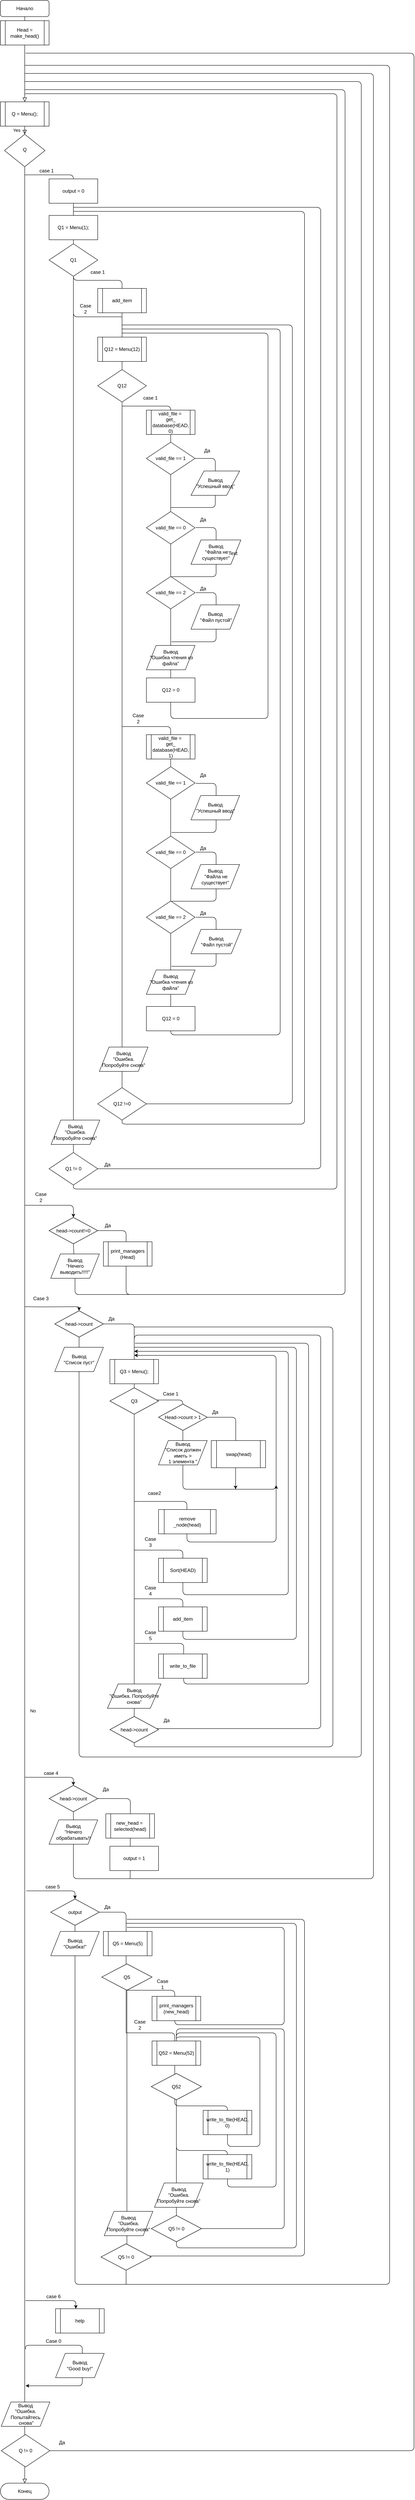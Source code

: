 <mxfile version="13.1.5" type="device"><diagram id="_tp3dQzSY6kzdeg2swQY" name="Page-1"><mxGraphModel dx="5112" dy="2320" grid="1" gridSize="10" guides="1" tooltips="1" connect="1" arrows="1" fold="1" page="1" pageScale="1" pageWidth="827" pageHeight="1169" math="0" shadow="0"><root><mxCell id="0"/><mxCell id="1" parent="0"/><mxCell id="30OPwIiuVZA_b01aqFRT-152" value="" style="endArrow=none;html=1;exitX=0.5;exitY=1;exitDx=0;exitDy=0;edgeStyle=orthogonalEdgeStyle;" edge="1" parent="1" source="30OPwIiuVZA_b01aqFRT-278"><mxGeometry width="50" height="50" relative="1" as="geometry"><mxPoint x="330" y="5710" as="sourcePoint"/><mxPoint x="422" y="5300" as="targetPoint"/><Array as="points"><mxPoint x="540" y="5455"/><mxPoint x="540" y="5540"/><mxPoint x="810" y="5540"/><mxPoint x="810" y="5300"/></Array></mxGeometry></mxCell><mxCell id="30OPwIiuVZA_b01aqFRT-153" value="" style="endArrow=none;html=1;exitX=0.5;exitY=1;exitDx=0;exitDy=0;edgeStyle=orthogonalEdgeStyle;" edge="1" parent="1" source="30OPwIiuVZA_b01aqFRT-204"><mxGeometry width="50" height="50" relative="1" as="geometry"><mxPoint x="280" y="5750" as="sourcePoint"/><mxPoint x="170" y="710" as="targetPoint"/><Array as="points"><mxPoint x="294" y="6180"/><mxPoint x="1070" y="6180"/><mxPoint x="1070" y="710"/><mxPoint x="170" y="710"/></Array></mxGeometry></mxCell><mxCell id="30OPwIiuVZA_b01aqFRT-154" value="" style="endArrow=none;html=1;exitX=0.5;exitY=1;exitDx=0;exitDy=0;edgeStyle=orthogonalEdgeStyle;" edge="1" parent="1" source="30OPwIiuVZA_b01aqFRT-278"><mxGeometry width="50" height="50" relative="1" as="geometry"><mxPoint x="240" y="5930" as="sourcePoint"/><mxPoint x="422" y="5280" as="targetPoint"/><Array as="points"><mxPoint x="422" y="6110"/><mxPoint x="860" y="6110"/><mxPoint x="860" y="5280"/></Array></mxGeometry></mxCell><mxCell id="30OPwIiuVZA_b01aqFRT-155" value="" style="endArrow=none;html=1;exitX=0.5;exitY=1;exitDx=0;exitDy=0;edgeStyle=orthogonalEdgeStyle;" edge="1" parent="1" source="30OPwIiuVZA_b01aqFRT-280"><mxGeometry width="50" height="50" relative="1" as="geometry"><mxPoint x="660" y="6070" as="sourcePoint"/><mxPoint x="420" y="5290" as="targetPoint"/><Array as="points"><mxPoint x="544" y="6090"/><mxPoint x="840" y="6090"/><mxPoint x="840" y="5290"/></Array></mxGeometry></mxCell><mxCell id="30OPwIiuVZA_b01aqFRT-156" value="" style="endArrow=none;html=1;exitX=0.5;exitY=1;exitDx=0;exitDy=0;edgeStyle=orthogonalEdgeStyle;entryX=0.5;entryY=0;entryDx=0;entryDy=0;" edge="1" parent="1" source="30OPwIiuVZA_b01aqFRT-280" target="30OPwIiuVZA_b01aqFRT-279"><mxGeometry width="50" height="50" relative="1" as="geometry"><mxPoint x="490" y="5980" as="sourcePoint"/><mxPoint x="420" y="5290" as="targetPoint"/><Array as="points"><mxPoint x="544" y="5850"/><mxPoint x="670" y="5850"/><mxPoint x="670" y="5940"/><mxPoint x="790" y="5940"/><mxPoint x="790" y="5560"/><mxPoint x="544" y="5560"/></Array></mxGeometry></mxCell><mxCell id="30OPwIiuVZA_b01aqFRT-157" value="" style="endArrow=none;html=1;edgeStyle=orthogonalEdgeStyle;entryX=0.5;entryY=0;entryDx=0;entryDy=0;" edge="1" parent="1" target="30OPwIiuVZA_b01aqFRT-279"><mxGeometry width="50" height="50" relative="1" as="geometry"><mxPoint x="420" y="5560" as="sourcePoint"/><mxPoint x="420" y="5300" as="targetPoint"/><Array as="points"><mxPoint x="540" y="5560"/><mxPoint x="540" y="5740"/><mxPoint x="670" y="5740"/><mxPoint x="670" y="5840"/><mxPoint x="750" y="5840"/><mxPoint x="750" y="5570"/><mxPoint x="544" y="5570"/></Array></mxGeometry></mxCell><mxCell id="30OPwIiuVZA_b01aqFRT-158" value="" style="endArrow=none;html=1;exitX=0.5;exitY=1;exitDx=0;exitDy=0;edgeStyle=orthogonalEdgeStyle;" edge="1" parent="1" source="30OPwIiuVZA_b01aqFRT-198"><mxGeometry width="50" height="50" relative="1" as="geometry"><mxPoint x="360" y="5270" as="sourcePoint"/><mxPoint x="170" y="730" as="targetPoint"/><Array as="points"><mxPoint x="290" y="5180"/><mxPoint x="1030" y="5180"/><mxPoint x="1030" y="730"/></Array></mxGeometry></mxCell><mxCell id="30OPwIiuVZA_b01aqFRT-159" value="" style="endArrow=none;html=1;exitX=0.5;exitY=1;exitDx=0;exitDy=0;edgeStyle=orthogonalEdgeStyle;" edge="1" parent="1" source="30OPwIiuVZA_b01aqFRT-268"><mxGeometry width="50" height="50" relative="1" as="geometry"><mxPoint x="290" y="4870" as="sourcePoint"/><mxPoint x="170" y="750" as="targetPoint"/><Array as="points"><mxPoint x="304" y="4880"/><mxPoint x="1000" y="4880"/><mxPoint x="1000" y="750"/></Array></mxGeometry></mxCell><mxCell id="30OPwIiuVZA_b01aqFRT-160" value="" style="endArrow=none;html=1;edgeStyle=orthogonalEdgeStyle;" edge="1" parent="1"><mxGeometry width="50" height="50" relative="1" as="geometry"><mxPoint x="442" y="4600" as="sourcePoint"/><mxPoint x="442" y="3860" as="targetPoint"/><Array as="points"><mxPoint x="562" y="4600"/><mxPoint x="562" y="4700"/><mxPoint x="870" y="4700"/><mxPoint x="870" y="3860"/><mxPoint x="450" y="3860"/></Array></mxGeometry></mxCell><mxCell id="30OPwIiuVZA_b01aqFRT-161" value="" style="endArrow=none;html=1;edgeStyle=orthogonalEdgeStyle;" edge="1" parent="1"><mxGeometry width="50" height="50" relative="1" as="geometry"><mxPoint x="440" y="4490" as="sourcePoint"/><mxPoint x="440" y="3870" as="targetPoint"/><Array as="points"><mxPoint x="560" y="4490"/><mxPoint x="560" y="4590"/><mxPoint x="840" y="4590"/></Array></mxGeometry></mxCell><mxCell id="30OPwIiuVZA_b01aqFRT-162" value="" style="endArrow=none;html=1;exitX=0.5;exitY=1;exitDx=0;exitDy=0;edgeStyle=orthogonalEdgeStyle;" edge="1" parent="1" source="30OPwIiuVZA_b01aqFRT-216"><mxGeometry width="50" height="50" relative="1" as="geometry"><mxPoint x="490" y="4700" as="sourcePoint"/><mxPoint x="440" y="3830" as="targetPoint"/><Array as="points"><mxPoint x="440" y="3840"/><mxPoint x="900" y="3840"/><mxPoint x="900" y="4810"/><mxPoint x="440" y="4810"/></Array></mxGeometry></mxCell><mxCell id="30OPwIiuVZA_b01aqFRT-163" value="" style="endArrow=none;html=1;exitX=1;exitY=0.5;exitDx=0;exitDy=0;edgeStyle=orthogonalEdgeStyle;" edge="1" parent="1" source="30OPwIiuVZA_b01aqFRT-195"><mxGeometry width="50" height="50" relative="1" as="geometry"><mxPoint x="490" y="3720" as="sourcePoint"/><mxPoint x="170" y="770" as="targetPoint"/><Array as="points"><mxPoint x="420" y="3583"/><mxPoint x="420" y="3740"/><mxPoint x="960" y="3740"/><mxPoint x="960" y="770"/></Array></mxGeometry></mxCell><mxCell id="30OPwIiuVZA_b01aqFRT-164" value="" style="endArrow=none;html=1;exitX=0.5;exitY=1;exitDx=0;exitDy=0;edgeStyle=orthogonalEdgeStyle;" edge="1" parent="1" source="30OPwIiuVZA_b01aqFRT-231"><mxGeometry width="50" height="50" relative="1" as="geometry"><mxPoint x="190" y="1700" as="sourcePoint"/><mxPoint x="290" y="1060" as="targetPoint"/><Array as="points"><mxPoint x="290" y="3430"/><mxPoint x="900" y="3430"/><mxPoint x="900" y="1060"/></Array></mxGeometry></mxCell><mxCell id="30OPwIiuVZA_b01aqFRT-165" value="" style="endArrow=none;html=1;exitX=1;exitY=0.5;exitDx=0;exitDy=0;edgeStyle=orthogonalEdgeStyle;" edge="1" parent="1"><mxGeometry width="50" height="50" relative="1" as="geometry"><mxPoint x="592" y="2480" as="sourcePoint"/><mxPoint x="532" y="2601" as="targetPoint"/><Array as="points"><mxPoint x="642" y="2480"/><mxPoint x="642" y="2601"/></Array></mxGeometry></mxCell><mxCell id="30OPwIiuVZA_b01aqFRT-166" value="" style="endArrow=none;html=1;edgeStyle=orthogonalEdgeStyle;exitX=1;exitY=0.5;exitDx=0;exitDy=0;" edge="1" parent="1" source="30OPwIiuVZA_b01aqFRT-255"><mxGeometry width="50" height="50" relative="1" as="geometry"><mxPoint x="410" y="3120" as="sourcePoint"/><mxPoint x="410" y="1350" as="targetPoint"/><Array as="points"><mxPoint x="830" y="3270"/><mxPoint x="830" y="1350"/></Array></mxGeometry></mxCell><mxCell id="30OPwIiuVZA_b01aqFRT-167" value="" style="endArrow=none;html=1;" edge="1" parent="1"><mxGeometry width="50" height="50" relative="1" as="geometry"><mxPoint x="410" y="3110" as="sourcePoint"/><mxPoint x="410" y="1343.6" as="targetPoint"/></mxGeometry></mxCell><mxCell id="30OPwIiuVZA_b01aqFRT-168" value="" style="endArrow=none;html=1;exitX=1;exitY=0.5;exitDx=0;exitDy=0;edgeStyle=orthogonalEdgeStyle;" edge="1" parent="1"><mxGeometry width="50" height="50" relative="1" as="geometry"><mxPoint x="592" y="2649.5" as="sourcePoint"/><mxPoint x="532" y="2770.5" as="targetPoint"/><Array as="points"><mxPoint x="642" y="2649.5"/><mxPoint x="642" y="2770.5"/></Array></mxGeometry></mxCell><mxCell id="30OPwIiuVZA_b01aqFRT-169" value="" style="endArrow=none;html=1;exitX=1;exitY=0.5;exitDx=0;exitDy=0;edgeStyle=orthogonalEdgeStyle;fontStyle=1" edge="1" parent="1"><mxGeometry width="50" height="50" relative="1" as="geometry"><mxPoint x="592" y="2810" as="sourcePoint"/><mxPoint x="532" y="2931" as="targetPoint"/><Array as="points"><mxPoint x="642" y="2810"/><mxPoint x="642" y="2931"/></Array></mxGeometry></mxCell><mxCell id="30OPwIiuVZA_b01aqFRT-170" value="" style="endArrow=none;html=1;edgeStyle=orthogonalEdgeStyle;" edge="1" parent="1"><mxGeometry width="50" height="50" relative="1" as="geometry"><mxPoint x="410" y="2340" as="sourcePoint"/><mxPoint x="410" y="1360" as="targetPoint"/><Array as="points"><mxPoint x="530" y="2340"/><mxPoint x="530" y="3100"/><mxPoint x="800" y="3100"/><mxPoint x="800" y="1360"/><mxPoint x="410" y="1360"/></Array></mxGeometry></mxCell><mxCell id="30OPwIiuVZA_b01aqFRT-171" value="" style="endArrow=none;html=1;entryX=0.5;entryY=0;entryDx=0;entryDy=0;edgeStyle=orthogonalEdgeStyle;" edge="1" parent="1" target="30OPwIiuVZA_b01aqFRT-255"><mxGeometry width="50" height="50" relative="1" as="geometry"><mxPoint x="170" y="980" as="sourcePoint"/><mxPoint x="280" y="1560" as="targetPoint"/><Array as="points"><mxPoint x="290" y="980"/><mxPoint x="290" y="1240"/><mxPoint x="410" y="1240"/></Array></mxGeometry></mxCell><mxCell id="30OPwIiuVZA_b01aqFRT-172" value="" style="endArrow=none;html=1;edgeStyle=orthogonalEdgeStyle;" edge="1" parent="1"><mxGeometry width="50" height="50" relative="1" as="geometry"><mxPoint x="410" y="1550" as="sourcePoint"/><mxPoint x="410" y="1370" as="targetPoint"/><Array as="points"><mxPoint x="410" y="1550"/><mxPoint x="530" y="1550"/><mxPoint x="530" y="2320"/><mxPoint x="770" y="2320"/><mxPoint x="770" y="1370"/></Array></mxGeometry></mxCell><mxCell id="30OPwIiuVZA_b01aqFRT-173" value="" style="endArrow=none;html=1;exitX=1;exitY=0.5;exitDx=0;exitDy=0;edgeStyle=orthogonalEdgeStyle;" edge="1" parent="1"><mxGeometry width="50" height="50" relative="1" as="geometry"><mxPoint x="592" y="1849.5" as="sourcePoint"/><mxPoint x="532" y="1970.5" as="targetPoint"/><Array as="points"><mxPoint x="642" y="1849.5"/><mxPoint x="642" y="1970.5"/></Array></mxGeometry></mxCell><mxCell id="30OPwIiuVZA_b01aqFRT-174" value="" style="endArrow=none;html=1;exitX=1;exitY=0.5;exitDx=0;exitDy=0;edgeStyle=orthogonalEdgeStyle;" edge="1" parent="1"><mxGeometry width="50" height="50" relative="1" as="geometry"><mxPoint x="592" y="2010" as="sourcePoint"/><mxPoint x="532" y="2131" as="targetPoint"/><Array as="points"><mxPoint x="642" y="2010"/><mxPoint x="642" y="2131"/></Array></mxGeometry></mxCell><mxCell id="30OPwIiuVZA_b01aqFRT-175" value="" style="endArrow=none;html=1;exitX=1;exitY=0.5;exitDx=0;exitDy=0;edgeStyle=orthogonalEdgeStyle;" edge="1" parent="1" source="30OPwIiuVZA_b01aqFRT-236"><mxGeometry width="50" height="50" relative="1" as="geometry"><mxPoint x="940" y="1830" as="sourcePoint"/><mxPoint x="530" y="1800" as="targetPoint"/><Array as="points"><mxPoint x="640" y="1679"/><mxPoint x="640" y="1800"/></Array></mxGeometry></mxCell><mxCell id="30OPwIiuVZA_b01aqFRT-176" value="" style="endArrow=classic;html=1;edgeStyle=orthogonalEdgeStyle;" edge="1" parent="1"><mxGeometry width="50" height="50" relative="1" as="geometry"><mxPoint x="172" y="6340" as="sourcePoint"/><mxPoint x="172" y="6430" as="targetPoint"/><Array as="points"><mxPoint x="312" y="6330"/><mxPoint x="312" y="6430"/></Array></mxGeometry></mxCell><mxCell id="30OPwIiuVZA_b01aqFRT-177" value="" style="endArrow=none;html=1;exitX=1;exitY=0.5;exitDx=0;exitDy=0;edgeStyle=orthogonalEdgeStyle;" edge="1" parent="1" source="30OPwIiuVZA_b01aqFRT-204"><mxGeometry width="50" height="50" relative="1" as="geometry"><mxPoint x="710" y="5630" as="sourcePoint"/><mxPoint x="420" y="5560" as="targetPoint"/><Array as="points"><mxPoint x="420" y="5263"/><mxPoint x="420" y="5390"/></Array></mxGeometry></mxCell><mxCell id="30OPwIiuVZA_b01aqFRT-178" value="" style="endArrow=none;html=1;exitX=1;exitY=0.5;exitDx=0;exitDy=0;edgeStyle=orthogonalEdgeStyle;" edge="1" parent="1" source="30OPwIiuVZA_b01aqFRT-198"><mxGeometry width="50" height="50" relative="1" as="geometry"><mxPoint x="690" y="5190" as="sourcePoint"/><mxPoint x="430" y="5180" as="targetPoint"/></mxGeometry></mxCell><mxCell id="30OPwIiuVZA_b01aqFRT-179" value="" style="endArrow=classic;html=1;edgeStyle=orthogonalEdgeStyle;" edge="1" parent="1"><mxGeometry width="50" height="50" relative="1" as="geometry"><mxPoint x="440" y="4370" as="sourcePoint"/><mxPoint x="440" y="3880" as="targetPoint"/><Array as="points"><mxPoint x="560" y="4370"/><mxPoint x="560" y="4480"/><mxPoint x="820" y="4480"/><mxPoint x="820" y="3880"/><mxPoint x="440" y="3880"/></Array></mxGeometry></mxCell><mxCell id="30OPwIiuVZA_b01aqFRT-180" value="" style="endArrow=classic;html=1;edgeStyle=orthogonalEdgeStyle;" edge="1" parent="1"><mxGeometry width="50" height="50" relative="1" as="geometry"><mxPoint x="440" y="4250" as="sourcePoint"/><mxPoint x="790" y="4210" as="targetPoint"/><Array as="points"><mxPoint x="570" y="4250"/><mxPoint x="570" y="4350"/><mxPoint x="790" y="4350"/></Array></mxGeometry></mxCell><mxCell id="30OPwIiuVZA_b01aqFRT-181" value="" style="endArrow=classic;html=1;exitX=1;exitY=0.5;exitDx=0;exitDy=0;edgeStyle=orthogonalEdgeStyle;" edge="1" parent="1" source="30OPwIiuVZA_b01aqFRT-217"><mxGeometry width="50" height="50" relative="1" as="geometry"><mxPoint x="430" y="4250" as="sourcePoint"/><mxPoint x="690" y="4220" as="targetPoint"/></mxGeometry></mxCell><mxCell id="30OPwIiuVZA_b01aqFRT-182" value="" style="endArrow=classic;html=1;edgeStyle=orthogonalEdgeStyle;" edge="1" parent="1" source="30OPwIiuVZA_b01aqFRT-268"><mxGeometry width="50" height="50" relative="1" as="geometry"><mxPoint x="170" y="3770" as="sourcePoint"/><mxPoint x="440" y="3890" as="targetPoint"/><Array as="points"><mxPoint x="440" y="3813"/><mxPoint x="440" y="4000"/><mxPoint x="560" y="4000"/><mxPoint x="560" y="4220"/><mxPoint x="790" y="4220"/><mxPoint x="790" y="3890"/><mxPoint x="440" y="3890"/></Array></mxGeometry></mxCell><mxCell id="30OPwIiuVZA_b01aqFRT-183" value="" style="endArrow=classic;html=1;exitX=0.5;exitY=1;exitDx=0;exitDy=0;entryX=0.5;entryY=1;entryDx=0;entryDy=0;" edge="1" parent="1" source="30OPwIiuVZA_b01aqFRT-195" target="30OPwIiuVZA_b01aqFRT-196"><mxGeometry width="50" height="50" relative="1" as="geometry"><mxPoint x="360" y="4330" as="sourcePoint"/><mxPoint x="410" y="4280" as="targetPoint"/></mxGeometry></mxCell><mxCell id="30OPwIiuVZA_b01aqFRT-184" value="" style="rounded=0;html=1;jettySize=auto;orthogonalLoop=1;fontSize=11;endArrow=block;endFill=0;endSize=8;strokeWidth=1;shadow=0;labelBackgroundColor=none;edgeStyle=orthogonalEdgeStyle;entryX=0.5;entryY=0;entryDx=0;entryDy=0;" edge="1" parent="1" source="30OPwIiuVZA_b01aqFRT-185" target="30OPwIiuVZA_b01aqFRT-190"><mxGeometry relative="1" as="geometry"><mxPoint x="170" y="640" as="targetPoint"/></mxGeometry></mxCell><mxCell id="30OPwIiuVZA_b01aqFRT-185" value="Начало" style="rounded=1;whiteSpace=wrap;html=1;fontSize=12;glass=0;strokeWidth=1;shadow=0;" vertex="1" parent="1"><mxGeometry x="110" y="550" width="120" height="40" as="geometry"/></mxCell><mxCell id="30OPwIiuVZA_b01aqFRT-186" value="Yes" style="rounded=0;html=1;jettySize=auto;orthogonalLoop=1;fontSize=11;endArrow=block;endFill=0;endSize=8;strokeWidth=1;shadow=0;labelBackgroundColor=none;edgeStyle=orthogonalEdgeStyle;exitX=0.5;exitY=1;exitDx=0;exitDy=0;" edge="1" parent="1" source="30OPwIiuVZA_b01aqFRT-190" target="30OPwIiuVZA_b01aqFRT-188"><mxGeometry y="20" relative="1" as="geometry"><mxPoint as="offset"/><mxPoint x="170" y="940" as="sourcePoint"/></mxGeometry></mxCell><mxCell id="30OPwIiuVZA_b01aqFRT-187" value="No" style="rounded=0;html=1;jettySize=auto;orthogonalLoop=1;fontSize=11;endArrow=block;endFill=0;endSize=8;strokeWidth=1;shadow=0;labelBackgroundColor=none;edgeStyle=orthogonalEdgeStyle;entryX=0.5;entryY=0;entryDx=0;entryDy=0;" edge="1" parent="1" source="30OPwIiuVZA_b01aqFRT-188" target="30OPwIiuVZA_b01aqFRT-189"><mxGeometry x="0.333" y="20" relative="1" as="geometry"><mxPoint as="offset"/><mxPoint x="170" y="2130" as="targetPoint"/><Array as="points"><mxPoint x="170" y="2690"/></Array></mxGeometry></mxCell><mxCell id="30OPwIiuVZA_b01aqFRT-188" value="Q" style="rhombus;whiteSpace=wrap;html=1;shadow=0;fontFamily=Helvetica;fontSize=12;align=center;strokeWidth=1;spacing=6;spacingTop=-4;" vertex="1" parent="1"><mxGeometry x="120" y="880" width="100" height="80" as="geometry"/></mxCell><mxCell id="30OPwIiuVZA_b01aqFRT-189" value="Конец" style="rounded=1;whiteSpace=wrap;html=1;fontSize=12;glass=0;strokeWidth=1;shadow=0;arcSize=50;" vertex="1" parent="1"><mxGeometry x="110" y="6670" width="120" height="40" as="geometry"/></mxCell><mxCell id="30OPwIiuVZA_b01aqFRT-190" value="Q = Menu();" style="shape=process;whiteSpace=wrap;html=1;backgroundOutline=1;" vertex="1" parent="1"><mxGeometry x="110" y="800" width="120" height="60" as="geometry"/></mxCell><mxCell id="30OPwIiuVZA_b01aqFRT-191" value="print_managers&lt;br&gt;(Head)" style="shape=process;whiteSpace=wrap;html=1;backgroundOutline=1;" vertex="1" parent="1"><mxGeometry x="364" y="3610" width="120" height="60" as="geometry"/></mxCell><mxCell id="30OPwIiuVZA_b01aqFRT-192" value="new_head =&amp;nbsp;&lt;br&gt;selected(head)" style="shape=process;whiteSpace=wrap;html=1;backgroundOutline=1;" vertex="1" parent="1"><mxGeometry x="370" y="5020" width="120" height="60" as="geometry"/></mxCell><mxCell id="30OPwIiuVZA_b01aqFRT-193" value="print_managers&lt;br&gt;(new_head)" style="shape=process;whiteSpace=wrap;html=1;backgroundOutline=1;" vertex="1" parent="1"><mxGeometry x="484" y="5470" width="120" height="60" as="geometry"/></mxCell><mxCell id="30OPwIiuVZA_b01aqFRT-194" value="" style="endArrow=classic;html=1;entryX=0.5;entryY=0;entryDx=0;entryDy=0;edgeStyle=orthogonalEdgeStyle;" edge="1" parent="1" target="30OPwIiuVZA_b01aqFRT-195"><mxGeometry width="50" height="50" relative="1" as="geometry"><mxPoint x="170" y="3520" as="sourcePoint"/><mxPoint x="290" y="4140" as="targetPoint"/><Array as="points"><mxPoint x="290" y="3520"/></Array></mxGeometry></mxCell><mxCell id="30OPwIiuVZA_b01aqFRT-195" value="head-&amp;gt;count!=0" style="rhombus;whiteSpace=wrap;html=1;" vertex="1" parent="1"><mxGeometry x="230" y="3550" width="120" height="65" as="geometry"/></mxCell><mxCell id="30OPwIiuVZA_b01aqFRT-196" value="Вывод&lt;br&gt;&quot;Нечего выводить!!!!!&quot;" style="shape=parallelogram;perimeter=parallelogramPerimeter;whiteSpace=wrap;html=1;" vertex="1" parent="1"><mxGeometry x="234" y="3640" width="120" height="60" as="geometry"/></mxCell><mxCell id="30OPwIiuVZA_b01aqFRT-197" value="" style="endArrow=classic;html=1;entryX=0.5;entryY=0;entryDx=0;entryDy=0;edgeStyle=orthogonalEdgeStyle;" edge="1" parent="1" target="30OPwIiuVZA_b01aqFRT-198"><mxGeometry width="50" height="50" relative="1" as="geometry"><mxPoint x="170" y="4930" as="sourcePoint"/><mxPoint x="290" y="4950" as="targetPoint"/><Array as="points"><mxPoint x="290" y="4930"/></Array></mxGeometry></mxCell><mxCell id="30OPwIiuVZA_b01aqFRT-198" value="head-&amp;gt;count" style="rhombus;whiteSpace=wrap;html=1;" vertex="1" parent="1"><mxGeometry x="230" y="4950" width="120" height="65" as="geometry"/></mxCell><mxCell id="30OPwIiuVZA_b01aqFRT-199" value="Вывод&lt;br&gt;&quot;Нечего обрабатывать!!" style="shape=parallelogram;perimeter=parallelogramPerimeter;whiteSpace=wrap;html=1;" vertex="1" parent="1"><mxGeometry x="230" y="5035" width="120" height="60" as="geometry"/></mxCell><mxCell id="30OPwIiuVZA_b01aqFRT-200" value="case 4" style="text;html=1;strokeColor=none;fillColor=none;align=center;verticalAlign=middle;whiteSpace=wrap;rounded=0;" vertex="1" parent="1"><mxGeometry x="210" y="4910" width="50" height="20" as="geometry"/></mxCell><mxCell id="30OPwIiuVZA_b01aqFRT-201" value="Да" style="text;html=1;strokeColor=none;fillColor=none;align=center;verticalAlign=middle;whiteSpace=wrap;rounded=0;" vertex="1" parent="1"><mxGeometry x="354" y="5240" width="40" height="20" as="geometry"/></mxCell><mxCell id="30OPwIiuVZA_b01aqFRT-202" value="output = 1" style="rounded=0;whiteSpace=wrap;html=1;" vertex="1" parent="1"><mxGeometry x="380" y="5100" width="120" height="60" as="geometry"/></mxCell><mxCell id="30OPwIiuVZA_b01aqFRT-203" value="" style="endArrow=classic;html=1;entryX=0.5;entryY=0;entryDx=0;entryDy=0;edgeStyle=orthogonalEdgeStyle;" edge="1" parent="1" target="30OPwIiuVZA_b01aqFRT-204"><mxGeometry width="50" height="50" relative="1" as="geometry"><mxPoint x="174" y="5210" as="sourcePoint"/><mxPoint x="294" y="5230" as="targetPoint"/><Array as="points"><mxPoint x="294" y="5210"/></Array></mxGeometry></mxCell><mxCell id="30OPwIiuVZA_b01aqFRT-204" value="output" style="rhombus;whiteSpace=wrap;html=1;" vertex="1" parent="1"><mxGeometry x="234" y="5230" width="120" height="65" as="geometry"/></mxCell><mxCell id="30OPwIiuVZA_b01aqFRT-205" value="case 5" style="text;html=1;strokeColor=none;fillColor=none;align=center;verticalAlign=middle;whiteSpace=wrap;rounded=0;" vertex="1" parent="1"><mxGeometry x="214" y="5190" width="50" height="20" as="geometry"/></mxCell><mxCell id="30OPwIiuVZA_b01aqFRT-206" value="Вывод&lt;br&gt;&quot;Ошибка!&quot;" style="shape=parallelogram;perimeter=parallelogramPerimeter;whiteSpace=wrap;html=1;" vertex="1" parent="1"><mxGeometry x="234" y="5310" width="120" height="60" as="geometry"/></mxCell><mxCell id="30OPwIiuVZA_b01aqFRT-207" value="" style="endArrow=classic;html=1;entryX=0.5;entryY=0;entryDx=0;entryDy=0;edgeStyle=orthogonalEdgeStyle;" edge="1" parent="1"><mxGeometry width="50" height="50" relative="1" as="geometry"><mxPoint x="172" y="6220" as="sourcePoint"/><mxPoint x="296" y="6240" as="targetPoint"/><Array as="points"><mxPoint x="296" y="6220"/></Array></mxGeometry></mxCell><mxCell id="30OPwIiuVZA_b01aqFRT-208" value="case 6" style="text;html=1;strokeColor=none;fillColor=none;align=center;verticalAlign=middle;whiteSpace=wrap;rounded=0;" vertex="1" parent="1"><mxGeometry x="216" y="6200" width="50" height="20" as="geometry"/></mxCell><mxCell id="30OPwIiuVZA_b01aqFRT-209" value="Case 0&lt;span style=&quot;color: rgba(0 , 0 , 0 , 0) ; font-family: monospace ; font-size: 0px ; white-space: nowrap&quot;&gt;%3CmxGraphModel%3E%3Croot%3E%3CmxCell%20id%3D%220%22%2F%3E%3CmxCell%20id%3D%221%22%20parent%3D%220%22%2F%3E%3CmxCell%20id%3D%222%22%20value%3D%22Case%201%22%20style%3D%22text%3Bhtml%3D1%3BstrokeColor%3Dnone%3BfillColor%3Dnone%3Balign%3Dcenter%3BverticalAlign%3Dmiddle%3BwhiteSpace%3Dwrap%3Brounded%3D0%3B%22%20vertex%3D%221%22%20parent%3D%221%22%3E%3CmxGeometry%20x%3D%22260%22%20y%3D%22280%22%20width%3D%2250%22%20height%3D%2220%22%20as%3D%22geometry%22%2F%3E%3C%2FmxCell%3E%3C%2Froot%3E%3C%2FmxGraphModel%0&lt;/span&gt;" style="text;html=1;strokeColor=none;fillColor=none;align=center;verticalAlign=middle;whiteSpace=wrap;rounded=0;" vertex="1" parent="1"><mxGeometry x="216" y="6310" width="50" height="20" as="geometry"/></mxCell><mxCell id="30OPwIiuVZA_b01aqFRT-210" value="Вывод&lt;br&gt;&quot;Good buy!&quot;" style="shape=parallelogram;perimeter=parallelogramPerimeter;whiteSpace=wrap;html=1;" vertex="1" parent="1"><mxGeometry x="246" y="6350" width="120" height="60" as="geometry"/></mxCell><mxCell id="30OPwIiuVZA_b01aqFRT-211" value="Вывод&lt;br&gt;&quot;Ошибка. Попытайтесь&lt;br&gt;&amp;nbsp;снова&quot;" style="shape=parallelogram;perimeter=parallelogramPerimeter;whiteSpace=wrap;html=1;" vertex="1" parent="1"><mxGeometry x="112" y="6470" width="120" height="60" as="geometry"/></mxCell><mxCell id="30OPwIiuVZA_b01aqFRT-212" value="Да" style="text;html=1;strokeColor=none;fillColor=none;align=center;verticalAlign=middle;whiteSpace=wrap;rounded=0;" vertex="1" parent="1"><mxGeometry x="350" y="4950" width="40" height="20" as="geometry"/></mxCell><mxCell id="30OPwIiuVZA_b01aqFRT-213" value="Head = make_head()" style="shape=process;whiteSpace=wrap;html=1;backgroundOutline=1;" vertex="1" parent="1"><mxGeometry x="110" y="600" width="120" height="60" as="geometry"/></mxCell><mxCell id="30OPwIiuVZA_b01aqFRT-214" value="" style="endArrow=none;html=1;exitX=0.5;exitY=1;exitDx=0;exitDy=0;edgeStyle=orthogonalEdgeStyle;" edge="1" parent="1" source="30OPwIiuVZA_b01aqFRT-196"><mxGeometry width="50" height="50" relative="1" as="geometry"><mxPoint x="310" y="3900" as="sourcePoint"/><mxPoint x="550" y="3740" as="targetPoint"/><Array as="points"><mxPoint x="294" y="3740"/></Array></mxGeometry></mxCell><mxCell id="30OPwIiuVZA_b01aqFRT-215" value="Q3 = Menu();" style="shape=process;whiteSpace=wrap;html=1;backgroundOutline=1;" vertex="1" parent="1"><mxGeometry x="380" y="3900" width="120" height="60" as="geometry"/></mxCell><mxCell id="30OPwIiuVZA_b01aqFRT-216" value="Q3" style="rhombus;whiteSpace=wrap;html=1;" vertex="1" parent="1"><mxGeometry x="380" y="3970" width="120" height="65" as="geometry"/></mxCell><mxCell id="30OPwIiuVZA_b01aqFRT-217" value="Head-&amp;gt;count &amp;gt; 1" style="rhombus;whiteSpace=wrap;html=1;" vertex="1" parent="1"><mxGeometry x="500" y="4010" width="120" height="65" as="geometry"/></mxCell><mxCell id="30OPwIiuVZA_b01aqFRT-218" value="swap(head)" style="shape=process;whiteSpace=wrap;html=1;backgroundOutline=1;" vertex="1" parent="1"><mxGeometry x="630" y="4100" width="134" height="67" as="geometry"/></mxCell><mxCell id="30OPwIiuVZA_b01aqFRT-219" value="Вывод&lt;br&gt;&quot;Список должен иметь &amp;gt; &lt;br&gt;1 элемента &quot;" style="shape=parallelogram;perimeter=parallelogramPerimeter;whiteSpace=wrap;html=1;" vertex="1" parent="1"><mxGeometry x="500" y="4100" width="120" height="60" as="geometry"/></mxCell><mxCell id="30OPwIiuVZA_b01aqFRT-220" value="Case 3&lt;span style=&quot;color: rgba(0 , 0 , 0 , 0) ; font-family: monospace ; font-size: 0px ; white-space: nowrap&quot;&gt;%3CmxGraphModel%3E%3Croot%3E%3CmxCell%20id%3D%220%22%2F%3E%3CmxCell%20id%3D%221%22%20parent%3D%220%22%2F%3E%3CmxCell%20id%3D%222%22%20value%3D%22Case%201%22%20style%3D%22text%3Bhtml%3D1%3BstrokeColor%3Dnone%3BfillColor%3Dnone%3Balign%3Dcenter%3BverticalAlign%3Dmiddle%3BwhiteSpace%3Dwrap%3Brounded%3D0%3B%22%20vertex%3D%221%22%20parent%3D%221%22%3E%3CmxGeometry%20x%3D%22260%22%20y%3D%22280%22%20width%3D%2250%22%20height%3D%2220%22%20as%3D%22geometry%22%2F%3E%3C%2FmxCell%3E%3C%2Froot%3E%3C%2FmxGraphModel%33&lt;/span&gt;" style="text;html=1;strokeColor=none;fillColor=none;align=center;verticalAlign=middle;whiteSpace=wrap;rounded=0;" vertex="1" parent="1"><mxGeometry x="185" y="3740" width="50" height="20" as="geometry"/></mxCell><mxCell id="30OPwIiuVZA_b01aqFRT-221" value="Case 1" style="text;html=1;strokeColor=none;fillColor=none;align=center;verticalAlign=middle;whiteSpace=wrap;rounded=0;" vertex="1" parent="1"><mxGeometry x="505" y="3970" width="50" height="30" as="geometry"/></mxCell><mxCell id="30OPwIiuVZA_b01aqFRT-222" value="remove&lt;br&gt;_node(head)" style="shape=process;whiteSpace=wrap;html=1;backgroundOutline=1;" vertex="1" parent="1"><mxGeometry x="500" y="4270" width="142" height="60" as="geometry"/></mxCell><mxCell id="30OPwIiuVZA_b01aqFRT-223" value="case2" style="text;html=1;strokeColor=none;fillColor=none;align=center;verticalAlign=middle;whiteSpace=wrap;rounded=0;" vertex="1" parent="1"><mxGeometry x="470" y="4220" width="40" height="20" as="geometry"/></mxCell><mxCell id="30OPwIiuVZA_b01aqFRT-224" value="Case 3" style="text;html=1;strokeColor=none;fillColor=none;align=center;verticalAlign=middle;whiteSpace=wrap;rounded=0;" vertex="1" parent="1"><mxGeometry x="460" y="4340" width="40" height="20" as="geometry"/></mxCell><mxCell id="30OPwIiuVZA_b01aqFRT-225" value="Вывод&lt;br&gt;&quot;Список пуст&quot;" style="shape=parallelogram;perimeter=parallelogramPerimeter;whiteSpace=wrap;html=1;" vertex="1" parent="1"><mxGeometry x="244" y="3870" width="120" height="60" as="geometry"/></mxCell><mxCell id="30OPwIiuVZA_b01aqFRT-226" value="help" style="shape=process;whiteSpace=wrap;html=1;backgroundOutline=1;" vertex="1" parent="1"><mxGeometry x="246" y="6240" width="120" height="60" as="geometry"/></mxCell><mxCell id="30OPwIiuVZA_b01aqFRT-227" value="Q != 0" style="rhombus;whiteSpace=wrap;html=1;" vertex="1" parent="1"><mxGeometry x="112" y="6550" width="120" height="80" as="geometry"/></mxCell><mxCell id="30OPwIiuVZA_b01aqFRT-228" value="Да" style="text;html=1;strokeColor=none;fillColor=none;align=center;verticalAlign=middle;whiteSpace=wrap;rounded=0;" vertex="1" parent="1"><mxGeometry x="242" y="6560" width="40" height="20" as="geometry"/></mxCell><mxCell id="30OPwIiuVZA_b01aqFRT-229" value="output = 0" style="rounded=0;whiteSpace=wrap;html=1;" vertex="1" parent="1"><mxGeometry x="230" y="990" width="120" height="60" as="geometry"/></mxCell><mxCell id="30OPwIiuVZA_b01aqFRT-230" value="Q1 = Menu(1);" style="rounded=0;whiteSpace=wrap;html=1;" vertex="1" parent="1"><mxGeometry x="230" y="1080" width="120" height="60" as="geometry"/></mxCell><mxCell id="30OPwIiuVZA_b01aqFRT-231" value="Q1" style="rhombus;whiteSpace=wrap;html=1;" vertex="1" parent="1"><mxGeometry x="230" y="1150" width="120" height="80" as="geometry"/></mxCell><mxCell id="30OPwIiuVZA_b01aqFRT-232" value="add_item" style="shape=process;whiteSpace=wrap;html=1;backgroundOutline=1;" vertex="1" parent="1"><mxGeometry x="350" y="1260" width="120" height="60" as="geometry"/></mxCell><mxCell id="30OPwIiuVZA_b01aqFRT-233" value="Q12 = Menu(12)" style="shape=process;whiteSpace=wrap;html=1;backgroundOutline=1;" vertex="1" parent="1"><mxGeometry x="350" y="1380" width="120" height="60" as="geometry"/></mxCell><mxCell id="30OPwIiuVZA_b01aqFRT-234" value="Q12" style="rhombus;whiteSpace=wrap;html=1;" vertex="1" parent="1"><mxGeometry x="350" y="1460" width="120" height="80" as="geometry"/></mxCell><mxCell id="30OPwIiuVZA_b01aqFRT-235" value="valid_file =&amp;nbsp;&lt;br&gt;get_&lt;br&gt;database(HEAD, 0)" style="shape=process;whiteSpace=wrap;html=1;backgroundOutline=1;" vertex="1" parent="1"><mxGeometry x="470" y="1560" width="120" height="60" as="geometry"/></mxCell><mxCell id="30OPwIiuVZA_b01aqFRT-236" value="valid_file == 1" style="rhombus;whiteSpace=wrap;html=1;" vertex="1" parent="1"><mxGeometry x="470" y="1639" width="120" height="80" as="geometry"/></mxCell><mxCell id="30OPwIiuVZA_b01aqFRT-237" value="Вывод&lt;br&gt;&quot;Успешный ввод&quot;" style="shape=parallelogram;perimeter=parallelogramPerimeter;whiteSpace=wrap;html=1;size=0.267;" vertex="1" parent="1"><mxGeometry x="580" y="1710" width="120" height="60" as="geometry"/></mxCell><mxCell id="30OPwIiuVZA_b01aqFRT-238" value="valid_file == 0" style="rhombus;whiteSpace=wrap;html=1;" vertex="1" parent="1"><mxGeometry x="470" y="1810" width="120" height="80" as="geometry"/></mxCell><mxCell id="30OPwIiuVZA_b01aqFRT-239" value="valid_file == 2" style="rhombus;whiteSpace=wrap;html=1;" vertex="1" parent="1"><mxGeometry x="470" y="1970" width="120" height="80" as="geometry"/></mxCell><mxCell id="30OPwIiuVZA_b01aqFRT-240" value="Вывод&lt;br&gt;&amp;nbsp;&quot;Файла не существует&quot;" style="shape=parallelogram;perimeter=parallelogramPerimeter;whiteSpace=wrap;html=1;" vertex="1" parent="1"><mxGeometry x="580" y="1880" width="123" height="60" as="geometry"/></mxCell><mxCell id="30OPwIiuVZA_b01aqFRT-241" value="Text" style="text;html=1;align=center;verticalAlign=middle;resizable=0;points=[];autosize=1;" vertex="1" parent="30OPwIiuVZA_b01aqFRT-240"><mxGeometry x="83" y="23" width="40" height="20" as="geometry"/></mxCell><mxCell id="30OPwIiuVZA_b01aqFRT-242" value="Вывод&lt;br&gt;&amp;nbsp;&quot;Файл пустой&quot;" style="shape=parallelogram;perimeter=parallelogramPerimeter;whiteSpace=wrap;html=1;" vertex="1" parent="1"><mxGeometry x="580" y="2040" width="120" height="60" as="geometry"/></mxCell><mxCell id="30OPwIiuVZA_b01aqFRT-243" value="Вывод&lt;br&gt;&amp;nbsp;&quot;Ошибка чтения из файла&quot;" style="shape=parallelogram;perimeter=parallelogramPerimeter;whiteSpace=wrap;html=1;" vertex="1" parent="1"><mxGeometry x="470" y="2140" width="120" height="60" as="geometry"/></mxCell><mxCell id="30OPwIiuVZA_b01aqFRT-244" value="valid_file =&amp;nbsp;&lt;br&gt;get_&lt;br&gt;database(HEAD, 1)" style="shape=process;whiteSpace=wrap;html=1;backgroundOutline=1;" vertex="1" parent="1"><mxGeometry x="470" y="2360" width="120" height="60" as="geometry"/></mxCell><mxCell id="30OPwIiuVZA_b01aqFRT-245" value="valid_file == 1" style="rhombus;whiteSpace=wrap;html=1;" vertex="1" parent="1"><mxGeometry x="470" y="2439" width="120" height="80" as="geometry"/></mxCell><mxCell id="30OPwIiuVZA_b01aqFRT-246" value="Вывод&lt;br&gt;&quot;Успешный ввод&quot;" style="shape=parallelogram;perimeter=parallelogramPerimeter;whiteSpace=wrap;html=1;" vertex="1" parent="1"><mxGeometry x="580" y="2510" width="120" height="60" as="geometry"/></mxCell><mxCell id="30OPwIiuVZA_b01aqFRT-247" value="valid_file == 0" style="rhombus;whiteSpace=wrap;html=1;" vertex="1" parent="1"><mxGeometry x="470" y="2610" width="120" height="80" as="geometry"/></mxCell><mxCell id="30OPwIiuVZA_b01aqFRT-248" value="valid_file == 2" style="rhombus;whiteSpace=wrap;html=1;" vertex="1" parent="1"><mxGeometry x="470" y="2770" width="120" height="80" as="geometry"/></mxCell><mxCell id="30OPwIiuVZA_b01aqFRT-249" value="Вывод&lt;br&gt;&amp;nbsp;&quot;Файла не существует&quot;" style="shape=parallelogram;perimeter=parallelogramPerimeter;whiteSpace=wrap;html=1;" vertex="1" parent="1"><mxGeometry x="580" y="2680" width="120" height="60" as="geometry"/></mxCell><mxCell id="30OPwIiuVZA_b01aqFRT-250" value="Вывод&lt;br&gt;&amp;nbsp;&quot;Файл пустой&quot;" style="shape=parallelogram;perimeter=parallelogramPerimeter;whiteSpace=wrap;html=1;" vertex="1" parent="1"><mxGeometry x="580" y="2840" width="124" height="60" as="geometry"/></mxCell><mxCell id="30OPwIiuVZA_b01aqFRT-251" value="Вывод&lt;br&gt;&amp;nbsp;&quot;Ошибка чтения из файла&quot;" style="shape=parallelogram;perimeter=parallelogramPerimeter;whiteSpace=wrap;html=1;" vertex="1" parent="1"><mxGeometry x="470" y="2940" width="120" height="60" as="geometry"/></mxCell><mxCell id="30OPwIiuVZA_b01aqFRT-252" value="Q12 = 0" style="rounded=0;whiteSpace=wrap;html=1;" vertex="1" parent="1"><mxGeometry x="470" y="2220" width="120" height="60" as="geometry"/></mxCell><mxCell id="30OPwIiuVZA_b01aqFRT-253" value="Q12 = 0" style="rounded=0;whiteSpace=wrap;html=1;" vertex="1" parent="1"><mxGeometry x="470" y="3030" width="120" height="60" as="geometry"/></mxCell><mxCell id="30OPwIiuVZA_b01aqFRT-254" value="Вывод&lt;br&gt;&quot;Ошибка. Попробуйте снова&quot;" style="shape=parallelogram;perimeter=parallelogramPerimeter;whiteSpace=wrap;html=1;" vertex="1" parent="1"><mxGeometry x="354" y="3130" width="120" height="60" as="geometry"/></mxCell><mxCell id="30OPwIiuVZA_b01aqFRT-255" value="Q12 !=0" style="rhombus;whiteSpace=wrap;html=1;" vertex="1" parent="1"><mxGeometry x="350" y="3230" width="120" height="80" as="geometry"/></mxCell><mxCell id="30OPwIiuVZA_b01aqFRT-256" value="case 1" style="text;html=1;strokeColor=none;fillColor=none;align=center;verticalAlign=middle;whiteSpace=wrap;rounded=0;" vertex="1" parent="1"><mxGeometry x="460" y="1520" width="40" height="20" as="geometry"/></mxCell><mxCell id="30OPwIiuVZA_b01aqFRT-257" value="case 1" style="text;html=1;strokeColor=none;fillColor=none;align=center;verticalAlign=middle;whiteSpace=wrap;rounded=0;" vertex="1" parent="1"><mxGeometry x="204" y="960" width="40" height="20" as="geometry"/></mxCell><mxCell id="30OPwIiuVZA_b01aqFRT-258" value="" style="endArrow=none;html=1;exitX=0.5;exitY=1;exitDx=0;exitDy=0;edgeStyle=orthogonalEdgeStyle;" edge="1" parent="1" source="30OPwIiuVZA_b01aqFRT-231"><mxGeometry width="50" height="50" relative="1" as="geometry"><mxPoint x="280" y="1600" as="sourcePoint"/><mxPoint x="410" y="1330" as="targetPoint"/><Array as="points"><mxPoint x="290" y="1330"/></Array></mxGeometry></mxCell><mxCell id="30OPwIiuVZA_b01aqFRT-259" value="case 1" style="text;html=1;strokeColor=none;fillColor=none;align=center;verticalAlign=middle;whiteSpace=wrap;rounded=0;" vertex="1" parent="1"><mxGeometry x="330" y="1210" width="40" height="20" as="geometry"/></mxCell><mxCell id="30OPwIiuVZA_b01aqFRT-260" value="Case 2" style="text;html=1;strokeColor=none;fillColor=none;align=center;verticalAlign=middle;whiteSpace=wrap;rounded=0;" vertex="1" parent="1"><mxGeometry x="300" y="1300" width="40" height="20" as="geometry"/></mxCell><mxCell id="30OPwIiuVZA_b01aqFRT-261" value="Case 2" style="text;html=1;strokeColor=none;fillColor=none;align=center;verticalAlign=middle;whiteSpace=wrap;rounded=0;" vertex="1" parent="1"><mxGeometry x="430" y="2310" width="40" height="20" as="geometry"/></mxCell><mxCell id="30OPwIiuVZA_b01aqFRT-262" value="Вывод&lt;br&gt;&quot;Ошибка. Попробуйте снова&quot;" style="shape=parallelogram;perimeter=parallelogramPerimeter;whiteSpace=wrap;html=1;" vertex="1" parent="1"><mxGeometry x="235" y="3310" width="120" height="60" as="geometry"/></mxCell><mxCell id="30OPwIiuVZA_b01aqFRT-263" value="" style="endArrow=none;html=1;exitX=0.5;exitY=1;exitDx=0;exitDy=0;edgeStyle=orthogonalEdgeStyle;" edge="1" parent="1" source="30OPwIiuVZA_b01aqFRT-255"><mxGeometry width="50" height="50" relative="1" as="geometry"><mxPoint x="570" y="3530" as="sourcePoint"/><mxPoint x="290" y="1070" as="targetPoint"/><Array as="points"><mxPoint x="410" y="3320"/><mxPoint x="860" y="3320"/><mxPoint x="860" y="1070"/></Array></mxGeometry></mxCell><mxCell id="30OPwIiuVZA_b01aqFRT-264" value="Q1 != 0" style="rhombus;whiteSpace=wrap;html=1;" vertex="1" parent="1"><mxGeometry x="230" y="3390" width="120" height="80" as="geometry"/></mxCell><mxCell id="30OPwIiuVZA_b01aqFRT-265" value="" style="endArrow=none;html=1;exitX=0.5;exitY=1;exitDx=0;exitDy=0;edgeStyle=orthogonalEdgeStyle;" edge="1" parent="1" source="30OPwIiuVZA_b01aqFRT-264"><mxGeometry width="50" height="50" relative="1" as="geometry"><mxPoint x="340" y="3520" as="sourcePoint"/><mxPoint x="170" y="780" as="targetPoint"/><Array as="points"><mxPoint x="290" y="3480"/><mxPoint x="940" y="3480"/><mxPoint x="940" y="780"/></Array></mxGeometry></mxCell><mxCell id="30OPwIiuVZA_b01aqFRT-266" value="Case 2" style="text;html=1;strokeColor=none;fillColor=none;align=center;verticalAlign=middle;whiteSpace=wrap;rounded=0;" vertex="1" parent="1"><mxGeometry x="190" y="3490" width="40" height="20" as="geometry"/></mxCell><mxCell id="30OPwIiuVZA_b01aqFRT-267" value="Sort(HEAD)" style="shape=process;whiteSpace=wrap;html=1;backgroundOutline=1;" vertex="1" parent="1"><mxGeometry x="500" y="4390" width="120" height="60" as="geometry"/></mxCell><mxCell id="30OPwIiuVZA_b01aqFRT-268" value="head-&amp;gt;count" style="rhombus;whiteSpace=wrap;html=1;" vertex="1" parent="1"><mxGeometry x="244" y="3780" width="120" height="65" as="geometry"/></mxCell><mxCell id="30OPwIiuVZA_b01aqFRT-269" value="" style="endArrow=classic;html=1;edgeStyle=orthogonalEdgeStyle;" edge="1" parent="1" target="30OPwIiuVZA_b01aqFRT-268"><mxGeometry width="50" height="50" relative="1" as="geometry"><mxPoint x="170" y="3770" as="sourcePoint"/><mxPoint x="440" y="3920" as="targetPoint"/><Array as="points"/></mxGeometry></mxCell><mxCell id="30OPwIiuVZA_b01aqFRT-270" value="add_item" style="shape=process;whiteSpace=wrap;html=1;backgroundOutline=1;" vertex="1" parent="1"><mxGeometry x="500" y="4510" width="120" height="60" as="geometry"/></mxCell><mxCell id="30OPwIiuVZA_b01aqFRT-271" value="write_to_file" style="shape=process;whiteSpace=wrap;html=1;backgroundOutline=1;" vertex="1" parent="1"><mxGeometry x="500" y="4626" width="120" height="60" as="geometry"/></mxCell><mxCell id="30OPwIiuVZA_b01aqFRT-272" value="Вывод&lt;br&gt;&quot;Ошибка. Попробуйте снова&quot;" style="shape=parallelogram;perimeter=parallelogramPerimeter;whiteSpace=wrap;html=1;" vertex="1" parent="1"><mxGeometry x="374" y="4700" width="132" height="60" as="geometry"/></mxCell><mxCell id="30OPwIiuVZA_b01aqFRT-273" value="head-&amp;gt;count" style="rhombus;whiteSpace=wrap;html=1;" vertex="1" parent="1"><mxGeometry x="380" y="4780" width="120" height="65" as="geometry"/></mxCell><mxCell id="30OPwIiuVZA_b01aqFRT-274" value="" style="endArrow=none;html=1;exitX=0.5;exitY=1;exitDx=0;exitDy=0;edgeStyle=orthogonalEdgeStyle;" edge="1" parent="1" source="30OPwIiuVZA_b01aqFRT-273"><mxGeometry width="50" height="50" relative="1" as="geometry"><mxPoint x="460" y="4980" as="sourcePoint"/><mxPoint x="440" y="3820" as="targetPoint"/><Array as="points"><mxPoint x="440" y="4855"/><mxPoint x="930" y="4855"/><mxPoint x="930" y="3820"/></Array></mxGeometry></mxCell><mxCell id="30OPwIiuVZA_b01aqFRT-275" value="Case 4" style="text;html=1;strokeColor=none;fillColor=none;align=center;verticalAlign=middle;whiteSpace=wrap;rounded=0;" vertex="1" parent="1"><mxGeometry x="460" y="4460" width="40" height="20" as="geometry"/></mxCell><mxCell id="30OPwIiuVZA_b01aqFRT-276" value="Case 5" style="text;html=1;strokeColor=none;fillColor=none;align=center;verticalAlign=middle;whiteSpace=wrap;rounded=0;" vertex="1" parent="1"><mxGeometry x="460" y="4570" width="40" height="20" as="geometry"/></mxCell><mxCell id="30OPwIiuVZA_b01aqFRT-277" value="Q5 = Menu(5)" style="shape=process;whiteSpace=wrap;html=1;backgroundOutline=1;" vertex="1" parent="1"><mxGeometry x="364" y="5310" width="120" height="60" as="geometry"/></mxCell><mxCell id="30OPwIiuVZA_b01aqFRT-278" value="Q5" style="rhombus;whiteSpace=wrap;html=1;" vertex="1" parent="1"><mxGeometry x="360" y="5390" width="124" height="65" as="geometry"/></mxCell><mxCell id="30OPwIiuVZA_b01aqFRT-279" value="Q52 = Menu(52)" style="shape=process;whiteSpace=wrap;html=1;backgroundOutline=1;" vertex="1" parent="1"><mxGeometry x="484" y="5580" width="120" height="60" as="geometry"/></mxCell><mxCell id="30OPwIiuVZA_b01aqFRT-280" value="Q52" style="rhombus;whiteSpace=wrap;html=1;" vertex="1" parent="1"><mxGeometry x="482" y="5660" width="124" height="65" as="geometry"/></mxCell><mxCell id="30OPwIiuVZA_b01aqFRT-281" value="write_to_file(HEAD, 0)" style="shape=process;whiteSpace=wrap;html=1;backgroundOutline=1;" vertex="1" parent="1"><mxGeometry x="610" y="5751" width="120" height="60" as="geometry"/></mxCell><mxCell id="30OPwIiuVZA_b01aqFRT-282" value="write_to_file(HEAD, 1)" style="shape=process;whiteSpace=wrap;html=1;backgroundOutline=1;" vertex="1" parent="1"><mxGeometry x="610" y="5860" width="120" height="60" as="geometry"/></mxCell><mxCell id="30OPwIiuVZA_b01aqFRT-283" value="Вывод&lt;br&gt;&quot;Ошибка. Попробуйте снова&quot;" style="shape=parallelogram;perimeter=parallelogramPerimeter;whiteSpace=wrap;html=1;" vertex="1" parent="1"><mxGeometry x="366" y="6000" width="120" height="60" as="geometry"/></mxCell><mxCell id="30OPwIiuVZA_b01aqFRT-284" value="Q5 != 0" style="rhombus;whiteSpace=wrap;html=1;" vertex="1" parent="1"><mxGeometry x="358" y="6080" width="124" height="65" as="geometry"/></mxCell><mxCell id="30OPwIiuVZA_b01aqFRT-285" value="Вывод&lt;br&gt;&quot;Ошибка. Попробуйте снова&quot;" style="shape=parallelogram;perimeter=parallelogramPerimeter;whiteSpace=wrap;html=1;" vertex="1" parent="1"><mxGeometry x="490" y="5930" width="120" height="60" as="geometry"/></mxCell><mxCell id="30OPwIiuVZA_b01aqFRT-286" value="Q5 != 0" style="rhombus;whiteSpace=wrap;html=1;" vertex="1" parent="1"><mxGeometry x="482" y="6010" width="124" height="65" as="geometry"/></mxCell><mxCell id="30OPwIiuVZA_b01aqFRT-287" value="" style="endArrow=none;html=1;exitX=1;exitY=0.5;exitDx=0;exitDy=0;entryX=0.5;entryY=0;entryDx=0;entryDy=0;edgeStyle=orthogonalEdgeStyle;" edge="1" parent="1" source="30OPwIiuVZA_b01aqFRT-286" target="30OPwIiuVZA_b01aqFRT-279"><mxGeometry width="50" height="50" relative="1" as="geometry"><mxPoint x="710" y="6060" as="sourcePoint"/><mxPoint x="760" y="6010" as="targetPoint"/><Array as="points"><mxPoint x="810" y="6042"/><mxPoint x="810" y="5550"/><mxPoint x="544" y="5550"/></Array></mxGeometry></mxCell><mxCell id="30OPwIiuVZA_b01aqFRT-288" value="" style="endArrow=none;html=1;exitX=0.5;exitY=1;exitDx=0;exitDy=0;" edge="1" parent="1" source="30OPwIiuVZA_b01aqFRT-284"><mxGeometry width="50" height="50" relative="1" as="geometry"><mxPoint x="410" y="6260" as="sourcePoint"/><mxPoint x="420" y="6180" as="targetPoint"/></mxGeometry></mxCell><mxCell id="30OPwIiuVZA_b01aqFRT-289" value="" style="endArrow=none;html=1;exitX=1;exitY=0.5;exitDx=0;exitDy=0;edgeStyle=orthogonalEdgeStyle;" edge="1" parent="1" source="30OPwIiuVZA_b01aqFRT-227"><mxGeometry width="50" height="50" relative="1" as="geometry"><mxPoint x="500" y="6740" as="sourcePoint"/><mxPoint x="172" y="680" as="targetPoint"/><Array as="points"><mxPoint x="1130" y="6590"/><mxPoint x="1130" y="680"/></Array></mxGeometry></mxCell><mxCell id="30OPwIiuVZA_b01aqFRT-290" value="Да" style="text;html=1;strokeColor=none;fillColor=none;align=center;verticalAlign=middle;whiteSpace=wrap;rounded=0;" vertex="1" parent="1"><mxGeometry x="600" y="1650" width="40" height="20" as="geometry"/></mxCell><mxCell id="30OPwIiuVZA_b01aqFRT-291" value="Да" style="text;html=1;strokeColor=none;fillColor=none;align=center;verticalAlign=middle;whiteSpace=wrap;rounded=0;" vertex="1" parent="1"><mxGeometry x="590" y="1820" width="40" height="20" as="geometry"/></mxCell><mxCell id="30OPwIiuVZA_b01aqFRT-292" value="Да" style="text;html=1;strokeColor=none;fillColor=none;align=center;verticalAlign=middle;whiteSpace=wrap;rounded=0;" vertex="1" parent="1"><mxGeometry x="590" y="1990" width="40" height="20" as="geometry"/></mxCell><mxCell id="30OPwIiuVZA_b01aqFRT-293" value="Да" style="text;html=1;strokeColor=none;fillColor=none;align=center;verticalAlign=middle;whiteSpace=wrap;rounded=0;" vertex="1" parent="1"><mxGeometry x="590" y="2450" width="40" height="20" as="geometry"/></mxCell><mxCell id="30OPwIiuVZA_b01aqFRT-294" value="Да" style="text;html=1;strokeColor=none;fillColor=none;align=center;verticalAlign=middle;whiteSpace=wrap;rounded=0;" vertex="1" parent="1"><mxGeometry x="590" y="2630" width="40" height="20" as="geometry"/></mxCell><mxCell id="30OPwIiuVZA_b01aqFRT-295" value="Да" style="text;html=1;strokeColor=none;fillColor=none;align=center;verticalAlign=middle;whiteSpace=wrap;rounded=0;" vertex="1" parent="1"><mxGeometry x="590" y="2790" width="40" height="20" as="geometry"/></mxCell><mxCell id="30OPwIiuVZA_b01aqFRT-296" value="Да" style="text;html=1;strokeColor=none;fillColor=none;align=center;verticalAlign=middle;whiteSpace=wrap;rounded=0;" vertex="1" parent="1"><mxGeometry x="354" y="3410" width="40" height="20" as="geometry"/></mxCell><mxCell id="30OPwIiuVZA_b01aqFRT-297" value="Да" style="text;html=1;strokeColor=none;fillColor=none;align=center;verticalAlign=middle;whiteSpace=wrap;rounded=0;" vertex="1" parent="1"><mxGeometry x="355" y="3560" width="40" height="20" as="geometry"/></mxCell><mxCell id="30OPwIiuVZA_b01aqFRT-298" value="Да" style="text;html=1;strokeColor=none;fillColor=none;align=center;verticalAlign=middle;whiteSpace=wrap;rounded=0;" vertex="1" parent="1"><mxGeometry x="364" y="3790" width="40" height="20" as="geometry"/></mxCell><mxCell id="30OPwIiuVZA_b01aqFRT-299" value="Да" style="text;html=1;strokeColor=none;fillColor=none;align=center;verticalAlign=middle;whiteSpace=wrap;rounded=0;" vertex="1" parent="1"><mxGeometry x="620" y="4020" width="40" height="20" as="geometry"/></mxCell><mxCell id="30OPwIiuVZA_b01aqFRT-300" value="Да" style="text;html=1;strokeColor=none;fillColor=none;align=center;verticalAlign=middle;whiteSpace=wrap;rounded=0;" vertex="1" parent="1"><mxGeometry x="500" y="4780" width="40" height="20" as="geometry"/></mxCell><mxCell id="30OPwIiuVZA_b01aqFRT-301" value="Case 1" style="text;html=1;strokeColor=none;fillColor=none;align=center;verticalAlign=middle;whiteSpace=wrap;rounded=0;" vertex="1" parent="1"><mxGeometry x="490" y="5430" width="40" height="20" as="geometry"/></mxCell><mxCell id="30OPwIiuVZA_b01aqFRT-302" value="Case 2" style="text;html=1;strokeColor=none;fillColor=none;align=center;verticalAlign=middle;whiteSpace=wrap;rounded=0;" vertex="1" parent="1"><mxGeometry x="434" y="5530" width="40" height="20" as="geometry"/></mxCell></root></mxGraphModel></diagram></mxfile>